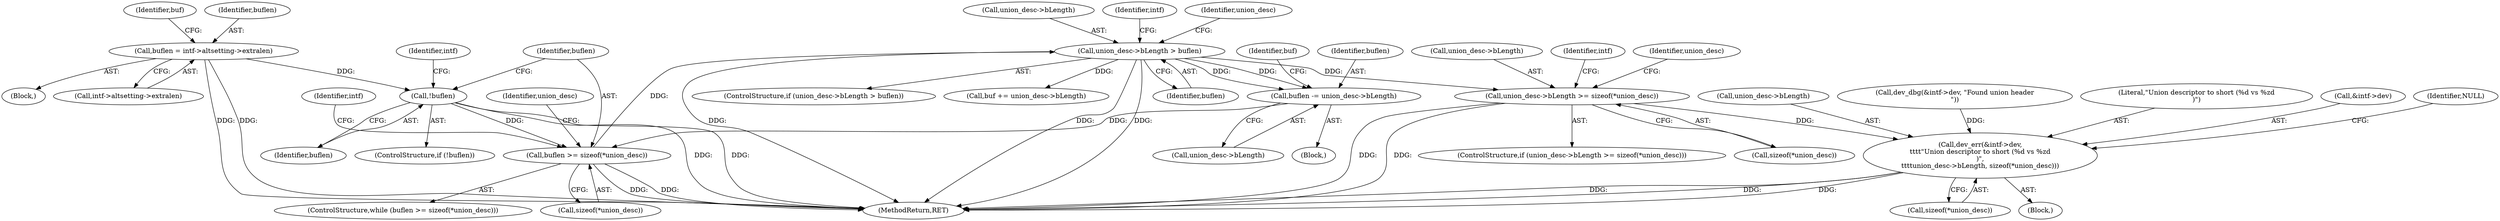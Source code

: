 digraph "0_linux_ea04efee7635c9120d015dcdeeeb6988130cb67a@API" {
"1000191" [label="(Call,union_desc->bLength >= sizeof(*union_desc))"];
"1000157" [label="(Call,union_desc->bLength > buflen)"];
"1000145" [label="(Call,buflen >= sizeof(*union_desc))"];
"1000133" [label="(Call,!buflen)"];
"1000112" [label="(Call,buflen = intf->altsetting->extralen)"];
"1000214" [label="(Call,buflen -= union_desc->bLength)"];
"1000200" [label="(Call,dev_err(&intf->dev,\n\t\t\t\t\"Union descriptor to short (%d vs %zd\n)\",\n\t\t\t\tunion_desc->bLength, sizeof(*union_desc)))"];
"1000209" [label="(Call,sizeof(*union_desc))"];
"1000227" [label="(Identifier,intf)"];
"1000133" [label="(Call,!buflen)"];
"1000190" [label="(ControlStructure,if (union_desc->bLength >= sizeof(*union_desc)))"];
"1000161" [label="(Identifier,buflen)"];
"1000192" [label="(Call,union_desc->bLength)"];
"1000156" [label="(ControlStructure,if (union_desc->bLength > buflen))"];
"1000114" [label="(Call,intf->altsetting->extralen)"];
"1000220" [label="(Identifier,buf)"];
"1000150" [label="(Block,)"];
"1000200" [label="(Call,dev_err(&intf->dev,\n\t\t\t\t\"Union descriptor to short (%d vs %zd\n)\",\n\t\t\t\tunion_desc->bLength, sizeof(*union_desc)))"];
"1000134" [label="(Identifier,buflen)"];
"1000184" [label="(Call,dev_dbg(&intf->dev, \"Found union header\n\"))"];
"1000195" [label="(Call,sizeof(*union_desc))"];
"1000203" [label="(Identifier,intf)"];
"1000152" [label="(Identifier,union_desc)"];
"1000166" [label="(Identifier,intf)"];
"1000191" [label="(Call,union_desc->bLength >= sizeof(*union_desc))"];
"1000219" [label="(Call,buf += union_desc->bLength)"];
"1000145" [label="(Call,buflen >= sizeof(*union_desc))"];
"1000214" [label="(Call,buflen -= union_desc->bLength)"];
"1000157" [label="(Call,union_desc->bLength > buflen)"];
"1000183" [label="(Block,)"];
"1000144" [label="(ControlStructure,while (buflen >= sizeof(*union_desc)))"];
"1000205" [label="(Literal,\"Union descriptor to short (%d vs %zd\n)\")"];
"1000201" [label="(Call,&intf->dev)"];
"1000213" [label="(Identifier,NULL)"];
"1000146" [label="(Identifier,buflen)"];
"1000112" [label="(Call,buflen = intf->altsetting->extralen)"];
"1000139" [label="(Identifier,intf)"];
"1000215" [label="(Identifier,buflen)"];
"1000175" [label="(Identifier,union_desc)"];
"1000158" [label="(Call,union_desc->bLength)"];
"1000206" [label="(Call,union_desc->bLength)"];
"1000102" [label="(Block,)"];
"1000113" [label="(Identifier,buflen)"];
"1000132" [label="(ControlStructure,if (!buflen))"];
"1000232" [label="(MethodReturn,RET)"];
"1000122" [label="(Identifier,buf)"];
"1000216" [label="(Call,union_desc->bLength)"];
"1000147" [label="(Call,sizeof(*union_desc))"];
"1000199" [label="(Identifier,union_desc)"];
"1000191" -> "1000190"  [label="AST: "];
"1000191" -> "1000195"  [label="CFG: "];
"1000192" -> "1000191"  [label="AST: "];
"1000195" -> "1000191"  [label="AST: "];
"1000199" -> "1000191"  [label="CFG: "];
"1000203" -> "1000191"  [label="CFG: "];
"1000191" -> "1000232"  [label="DDG: "];
"1000191" -> "1000232"  [label="DDG: "];
"1000157" -> "1000191"  [label="DDG: "];
"1000191" -> "1000200"  [label="DDG: "];
"1000157" -> "1000156"  [label="AST: "];
"1000157" -> "1000161"  [label="CFG: "];
"1000158" -> "1000157"  [label="AST: "];
"1000161" -> "1000157"  [label="AST: "];
"1000166" -> "1000157"  [label="CFG: "];
"1000175" -> "1000157"  [label="CFG: "];
"1000157" -> "1000232"  [label="DDG: "];
"1000157" -> "1000232"  [label="DDG: "];
"1000157" -> "1000232"  [label="DDG: "];
"1000145" -> "1000157"  [label="DDG: "];
"1000157" -> "1000214"  [label="DDG: "];
"1000157" -> "1000214"  [label="DDG: "];
"1000157" -> "1000219"  [label="DDG: "];
"1000145" -> "1000144"  [label="AST: "];
"1000145" -> "1000147"  [label="CFG: "];
"1000146" -> "1000145"  [label="AST: "];
"1000147" -> "1000145"  [label="AST: "];
"1000152" -> "1000145"  [label="CFG: "];
"1000227" -> "1000145"  [label="CFG: "];
"1000145" -> "1000232"  [label="DDG: "];
"1000145" -> "1000232"  [label="DDG: "];
"1000133" -> "1000145"  [label="DDG: "];
"1000214" -> "1000145"  [label="DDG: "];
"1000133" -> "1000132"  [label="AST: "];
"1000133" -> "1000134"  [label="CFG: "];
"1000134" -> "1000133"  [label="AST: "];
"1000139" -> "1000133"  [label="CFG: "];
"1000146" -> "1000133"  [label="CFG: "];
"1000133" -> "1000232"  [label="DDG: "];
"1000133" -> "1000232"  [label="DDG: "];
"1000112" -> "1000133"  [label="DDG: "];
"1000112" -> "1000102"  [label="AST: "];
"1000112" -> "1000114"  [label="CFG: "];
"1000113" -> "1000112"  [label="AST: "];
"1000114" -> "1000112"  [label="AST: "];
"1000122" -> "1000112"  [label="CFG: "];
"1000112" -> "1000232"  [label="DDG: "];
"1000112" -> "1000232"  [label="DDG: "];
"1000214" -> "1000150"  [label="AST: "];
"1000214" -> "1000216"  [label="CFG: "];
"1000215" -> "1000214"  [label="AST: "];
"1000216" -> "1000214"  [label="AST: "];
"1000220" -> "1000214"  [label="CFG: "];
"1000200" -> "1000183"  [label="AST: "];
"1000200" -> "1000209"  [label="CFG: "];
"1000201" -> "1000200"  [label="AST: "];
"1000205" -> "1000200"  [label="AST: "];
"1000206" -> "1000200"  [label="AST: "];
"1000209" -> "1000200"  [label="AST: "];
"1000213" -> "1000200"  [label="CFG: "];
"1000200" -> "1000232"  [label="DDG: "];
"1000200" -> "1000232"  [label="DDG: "];
"1000200" -> "1000232"  [label="DDG: "];
"1000184" -> "1000200"  [label="DDG: "];
}
